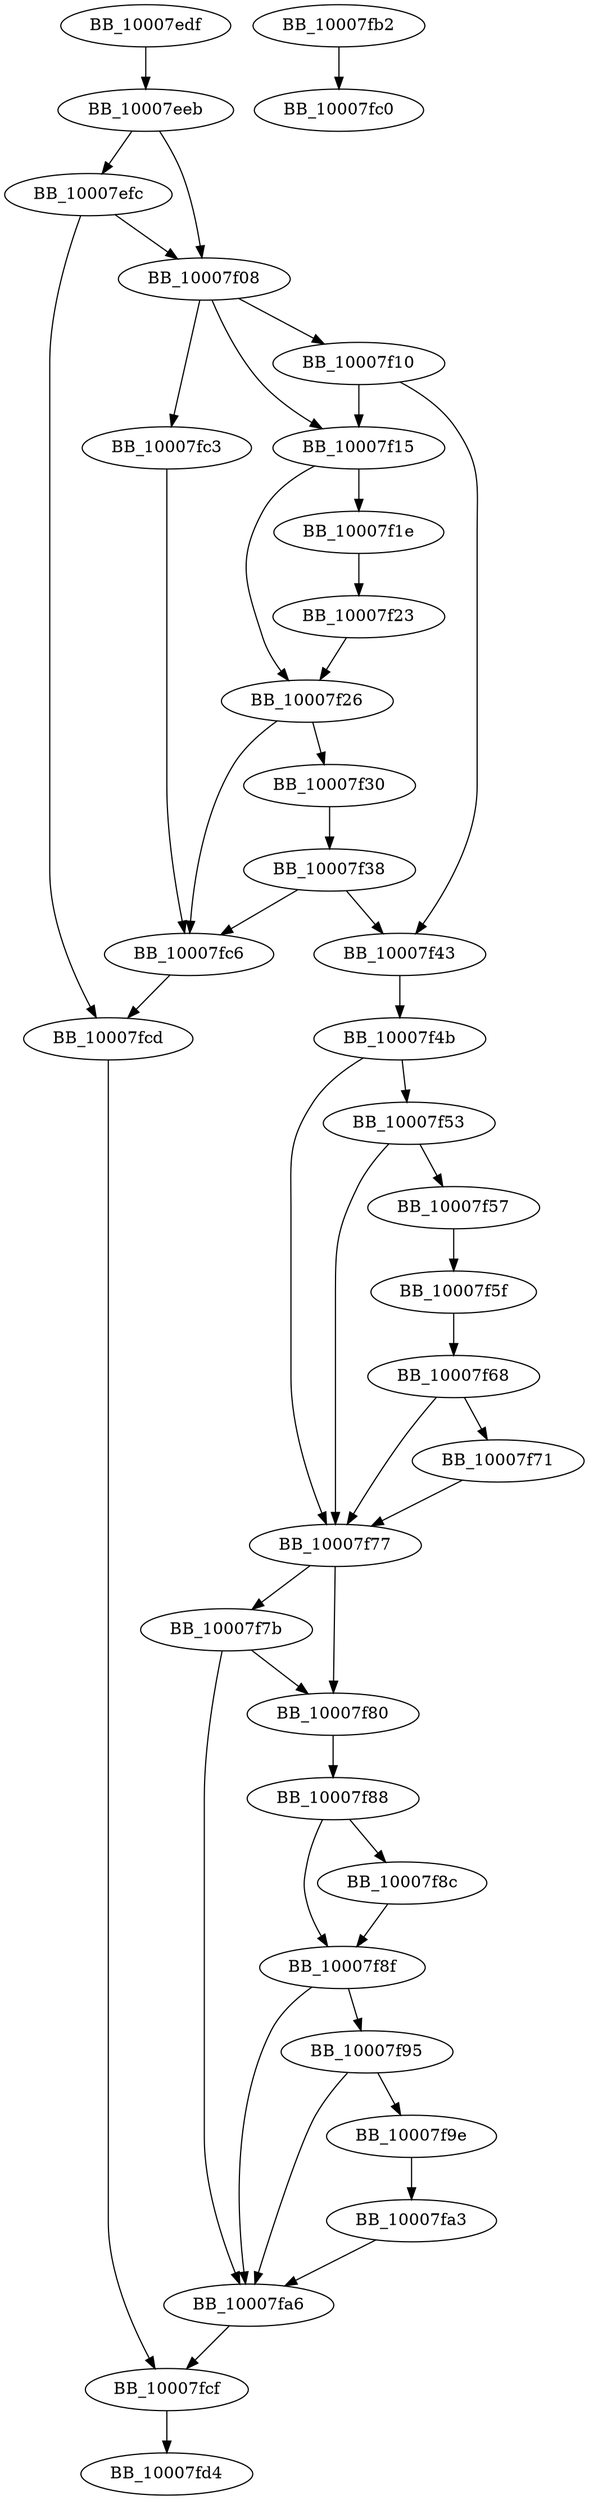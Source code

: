 DiGraph ___DllMainCRTStartup{
BB_10007edf->BB_10007eeb
BB_10007eeb->BB_10007efc
BB_10007eeb->BB_10007f08
BB_10007efc->BB_10007f08
BB_10007efc->BB_10007fcd
BB_10007f08->BB_10007f10
BB_10007f08->BB_10007f15
BB_10007f08->BB_10007fc3
BB_10007f10->BB_10007f15
BB_10007f10->BB_10007f43
BB_10007f15->BB_10007f1e
BB_10007f15->BB_10007f26
BB_10007f1e->BB_10007f23
BB_10007f23->BB_10007f26
BB_10007f26->BB_10007f30
BB_10007f26->BB_10007fc6
BB_10007f30->BB_10007f38
BB_10007f38->BB_10007f43
BB_10007f38->BB_10007fc6
BB_10007f43->BB_10007f4b
BB_10007f4b->BB_10007f53
BB_10007f4b->BB_10007f77
BB_10007f53->BB_10007f57
BB_10007f53->BB_10007f77
BB_10007f57->BB_10007f5f
BB_10007f5f->BB_10007f68
BB_10007f68->BB_10007f71
BB_10007f68->BB_10007f77
BB_10007f71->BB_10007f77
BB_10007f77->BB_10007f7b
BB_10007f77->BB_10007f80
BB_10007f7b->BB_10007f80
BB_10007f7b->BB_10007fa6
BB_10007f80->BB_10007f88
BB_10007f88->BB_10007f8c
BB_10007f88->BB_10007f8f
BB_10007f8c->BB_10007f8f
BB_10007f8f->BB_10007f95
BB_10007f8f->BB_10007fa6
BB_10007f95->BB_10007f9e
BB_10007f95->BB_10007fa6
BB_10007f9e->BB_10007fa3
BB_10007fa3->BB_10007fa6
BB_10007fa6->BB_10007fcf
BB_10007fb2->BB_10007fc0
BB_10007fc3->BB_10007fc6
BB_10007fc6->BB_10007fcd
BB_10007fcd->BB_10007fcf
BB_10007fcf->BB_10007fd4
}
